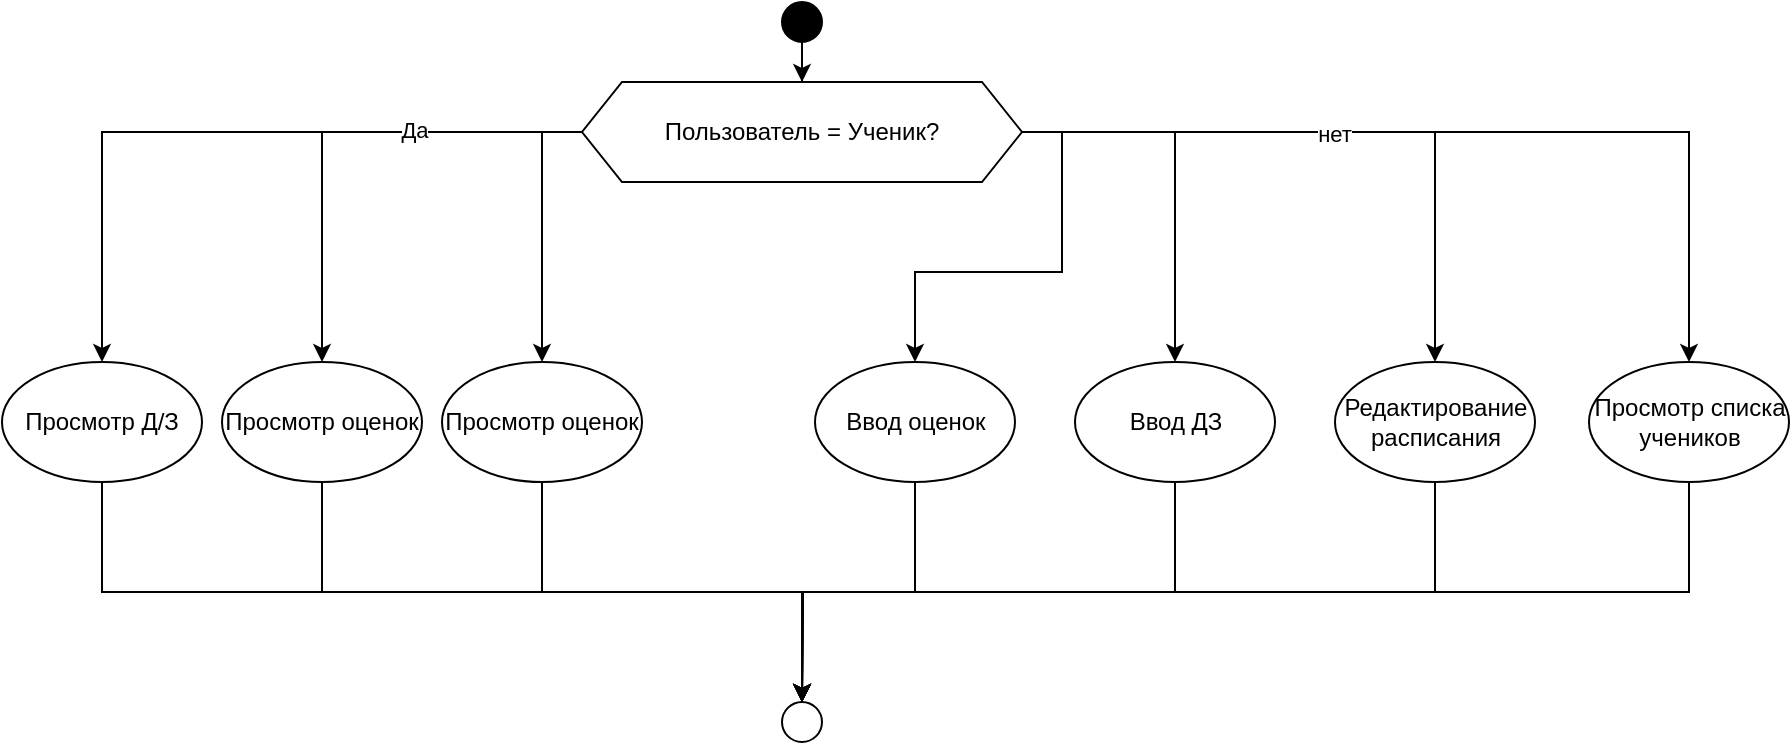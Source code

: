 <mxfile version="24.7.16">
  <diagram name="Страница — 1" id="u-QyD93VpS2AOefUdrxG">
    <mxGraphModel dx="870" dy="479" grid="1" gridSize="10" guides="1" tooltips="1" connect="1" arrows="1" fold="1" page="1" pageScale="1" pageWidth="827" pageHeight="1169" math="0" shadow="0">
      <root>
        <mxCell id="0" />
        <mxCell id="1" parent="0" />
        <mxCell id="7IRPc-NNl4DpkCuS2R-y-5" style="edgeStyle=orthogonalEdgeStyle;rounded=0;orthogonalLoop=1;jettySize=auto;html=1;exitX=0.5;exitY=1;exitDx=0;exitDy=0;" edge="1" parent="1" source="7IRPc-NNl4DpkCuS2R-y-1" target="7IRPc-NNl4DpkCuS2R-y-4">
          <mxGeometry relative="1" as="geometry" />
        </mxCell>
        <mxCell id="7IRPc-NNl4DpkCuS2R-y-1" value="" style="ellipse;whiteSpace=wrap;html=1;aspect=fixed;fillStyle=hatch;fillColor=#000000;gradientColor=default;" vertex="1" parent="1">
          <mxGeometry x="390" y="80" width="20" height="20" as="geometry" />
        </mxCell>
        <mxCell id="7IRPc-NNl4DpkCuS2R-y-26" style="edgeStyle=orthogonalEdgeStyle;rounded=0;orthogonalLoop=1;jettySize=auto;html=1;exitX=0;exitY=0.5;exitDx=0;exitDy=0;" edge="1" parent="1" source="7IRPc-NNl4DpkCuS2R-y-4" target="7IRPc-NNl4DpkCuS2R-y-25">
          <mxGeometry relative="1" as="geometry" />
        </mxCell>
        <mxCell id="7IRPc-NNl4DpkCuS2R-y-27" style="edgeStyle=orthogonalEdgeStyle;rounded=0;orthogonalLoop=1;jettySize=auto;html=1;exitX=0;exitY=0.5;exitDx=0;exitDy=0;" edge="1" parent="1" source="7IRPc-NNl4DpkCuS2R-y-4" target="7IRPc-NNl4DpkCuS2R-y-23">
          <mxGeometry relative="1" as="geometry" />
        </mxCell>
        <mxCell id="7IRPc-NNl4DpkCuS2R-y-28" style="edgeStyle=orthogonalEdgeStyle;rounded=0;orthogonalLoop=1;jettySize=auto;html=1;exitX=0;exitY=0.5;exitDx=0;exitDy=0;" edge="1" parent="1" source="7IRPc-NNl4DpkCuS2R-y-4" target="7IRPc-NNl4DpkCuS2R-y-24">
          <mxGeometry relative="1" as="geometry" />
        </mxCell>
        <mxCell id="7IRPc-NNl4DpkCuS2R-y-29" value="Да" style="edgeLabel;html=1;align=center;verticalAlign=middle;resizable=0;points=[];" vertex="1" connectable="0" parent="7IRPc-NNl4DpkCuS2R-y-28">
          <mxGeometry x="-0.527" y="-1" relative="1" as="geometry">
            <mxPoint as="offset" />
          </mxGeometry>
        </mxCell>
        <mxCell id="7IRPc-NNl4DpkCuS2R-y-44" style="edgeStyle=orthogonalEdgeStyle;rounded=0;orthogonalLoop=1;jettySize=auto;html=1;exitX=1;exitY=0.5;exitDx=0;exitDy=0;" edge="1" parent="1" source="7IRPc-NNl4DpkCuS2R-y-4" target="7IRPc-NNl4DpkCuS2R-y-13">
          <mxGeometry relative="1" as="geometry" />
        </mxCell>
        <mxCell id="7IRPc-NNl4DpkCuS2R-y-45" style="edgeStyle=orthogonalEdgeStyle;rounded=0;orthogonalLoop=1;jettySize=auto;html=1;exitX=1;exitY=0.5;exitDx=0;exitDy=0;" edge="1" parent="1" source="7IRPc-NNl4DpkCuS2R-y-4" target="7IRPc-NNl4DpkCuS2R-y-14">
          <mxGeometry relative="1" as="geometry" />
        </mxCell>
        <mxCell id="7IRPc-NNl4DpkCuS2R-y-46" style="edgeStyle=orthogonalEdgeStyle;rounded=0;orthogonalLoop=1;jettySize=auto;html=1;exitX=1;exitY=0.5;exitDx=0;exitDy=0;" edge="1" parent="1" source="7IRPc-NNl4DpkCuS2R-y-4" target="7IRPc-NNl4DpkCuS2R-y-16">
          <mxGeometry relative="1" as="geometry" />
        </mxCell>
        <mxCell id="7IRPc-NNl4DpkCuS2R-y-47" style="edgeStyle=orthogonalEdgeStyle;rounded=0;orthogonalLoop=1;jettySize=auto;html=1;exitX=1;exitY=0.5;exitDx=0;exitDy=0;" edge="1" parent="1" source="7IRPc-NNl4DpkCuS2R-y-4" target="7IRPc-NNl4DpkCuS2R-y-15">
          <mxGeometry relative="1" as="geometry" />
        </mxCell>
        <mxCell id="7IRPc-NNl4DpkCuS2R-y-48" value="нет" style="edgeLabel;html=1;align=center;verticalAlign=middle;resizable=0;points=[];" vertex="1" connectable="0" parent="7IRPc-NNl4DpkCuS2R-y-47">
          <mxGeometry x="-0.304" y="-1" relative="1" as="geometry">
            <mxPoint as="offset" />
          </mxGeometry>
        </mxCell>
        <mxCell id="7IRPc-NNl4DpkCuS2R-y-4" value="Пользователь = Ученик?" style="shape=hexagon;perimeter=hexagonPerimeter2;whiteSpace=wrap;html=1;fixedSize=1;" vertex="1" parent="1">
          <mxGeometry x="290" y="120" width="220" height="50" as="geometry" />
        </mxCell>
        <mxCell id="7IRPc-NNl4DpkCuS2R-y-37" style="edgeStyle=orthogonalEdgeStyle;rounded=0;orthogonalLoop=1;jettySize=auto;html=1;exitX=0.5;exitY=1;exitDx=0;exitDy=0;" edge="1" parent="1" source="7IRPc-NNl4DpkCuS2R-y-13">
          <mxGeometry relative="1" as="geometry">
            <mxPoint x="400" y="430" as="targetPoint" />
          </mxGeometry>
        </mxCell>
        <mxCell id="7IRPc-NNl4DpkCuS2R-y-13" value="Ввод оценок" style="ellipse;whiteSpace=wrap;html=1;" vertex="1" parent="1">
          <mxGeometry x="406.5" y="260" width="100" height="60" as="geometry" />
        </mxCell>
        <mxCell id="7IRPc-NNl4DpkCuS2R-y-38" style="edgeStyle=orthogonalEdgeStyle;rounded=0;orthogonalLoop=1;jettySize=auto;html=1;exitX=0.5;exitY=1;exitDx=0;exitDy=0;entryX=0.5;entryY=0;entryDx=0;entryDy=0;" edge="1" parent="1" source="7IRPc-NNl4DpkCuS2R-y-14" target="7IRPc-NNl4DpkCuS2R-y-31">
          <mxGeometry relative="1" as="geometry" />
        </mxCell>
        <mxCell id="7IRPc-NNl4DpkCuS2R-y-14" value="Ввод ДЗ" style="ellipse;whiteSpace=wrap;html=1;" vertex="1" parent="1">
          <mxGeometry x="536.5" y="260" width="100" height="60" as="geometry" />
        </mxCell>
        <mxCell id="7IRPc-NNl4DpkCuS2R-y-41" style="edgeStyle=orthogonalEdgeStyle;rounded=0;orthogonalLoop=1;jettySize=auto;html=1;exitX=0.5;exitY=1;exitDx=0;exitDy=0;" edge="1" parent="1" source="7IRPc-NNl4DpkCuS2R-y-15">
          <mxGeometry relative="1" as="geometry">
            <mxPoint x="400" y="430" as="targetPoint" />
          </mxGeometry>
        </mxCell>
        <mxCell id="7IRPc-NNl4DpkCuS2R-y-15" value="Просмотр списка учеников" style="ellipse;whiteSpace=wrap;html=1;" vertex="1" parent="1">
          <mxGeometry x="793.5" y="260" width="100" height="60" as="geometry" />
        </mxCell>
        <mxCell id="7IRPc-NNl4DpkCuS2R-y-39" style="edgeStyle=orthogonalEdgeStyle;rounded=0;orthogonalLoop=1;jettySize=auto;html=1;exitX=0.5;exitY=1;exitDx=0;exitDy=0;" edge="1" parent="1" source="7IRPc-NNl4DpkCuS2R-y-16">
          <mxGeometry relative="1" as="geometry">
            <mxPoint x="400" y="430" as="targetPoint" />
          </mxGeometry>
        </mxCell>
        <mxCell id="7IRPc-NNl4DpkCuS2R-y-16" value="Редактирование расписания" style="ellipse;whiteSpace=wrap;html=1;" vertex="1" parent="1">
          <mxGeometry x="666.5" y="260" width="100" height="60" as="geometry" />
        </mxCell>
        <mxCell id="7IRPc-NNl4DpkCuS2R-y-35" style="edgeStyle=orthogonalEdgeStyle;rounded=0;orthogonalLoop=1;jettySize=auto;html=1;exitX=0.5;exitY=1;exitDx=0;exitDy=0;entryX=0.5;entryY=0;entryDx=0;entryDy=0;" edge="1" parent="1" source="7IRPc-NNl4DpkCuS2R-y-23" target="7IRPc-NNl4DpkCuS2R-y-31">
          <mxGeometry relative="1" as="geometry" />
        </mxCell>
        <mxCell id="7IRPc-NNl4DpkCuS2R-y-23" value="Просмотр оценок" style="ellipse;whiteSpace=wrap;html=1;" vertex="1" parent="1">
          <mxGeometry x="110" y="260" width="100" height="60" as="geometry" />
        </mxCell>
        <mxCell id="7IRPc-NNl4DpkCuS2R-y-36" style="edgeStyle=orthogonalEdgeStyle;rounded=0;orthogonalLoop=1;jettySize=auto;html=1;exitX=0.5;exitY=1;exitDx=0;exitDy=0;entryX=0.5;entryY=0;entryDx=0;entryDy=0;" edge="1" parent="1" source="7IRPc-NNl4DpkCuS2R-y-24" target="7IRPc-NNl4DpkCuS2R-y-31">
          <mxGeometry relative="1" as="geometry" />
        </mxCell>
        <mxCell id="7IRPc-NNl4DpkCuS2R-y-24" value="Просмотр Д/З" style="ellipse;whiteSpace=wrap;html=1;" vertex="1" parent="1">
          <mxGeometry y="260" width="100" height="60" as="geometry" />
        </mxCell>
        <mxCell id="7IRPc-NNl4DpkCuS2R-y-34" style="edgeStyle=orthogonalEdgeStyle;rounded=0;orthogonalLoop=1;jettySize=auto;html=1;exitX=0.5;exitY=1;exitDx=0;exitDy=0;entryX=0.5;entryY=0;entryDx=0;entryDy=0;" edge="1" parent="1" source="7IRPc-NNl4DpkCuS2R-y-25" target="7IRPc-NNl4DpkCuS2R-y-31">
          <mxGeometry relative="1" as="geometry" />
        </mxCell>
        <mxCell id="7IRPc-NNl4DpkCuS2R-y-25" value="Просмотр оценок" style="ellipse;whiteSpace=wrap;html=1;" vertex="1" parent="1">
          <mxGeometry x="220" y="260" width="100" height="60" as="geometry" />
        </mxCell>
        <mxCell id="7IRPc-NNl4DpkCuS2R-y-31" value="" style="ellipse;whiteSpace=wrap;html=1;aspect=fixed;fillStyle=hatch;" vertex="1" parent="1">
          <mxGeometry x="390" y="430" width="20" height="20" as="geometry" />
        </mxCell>
      </root>
    </mxGraphModel>
  </diagram>
</mxfile>
